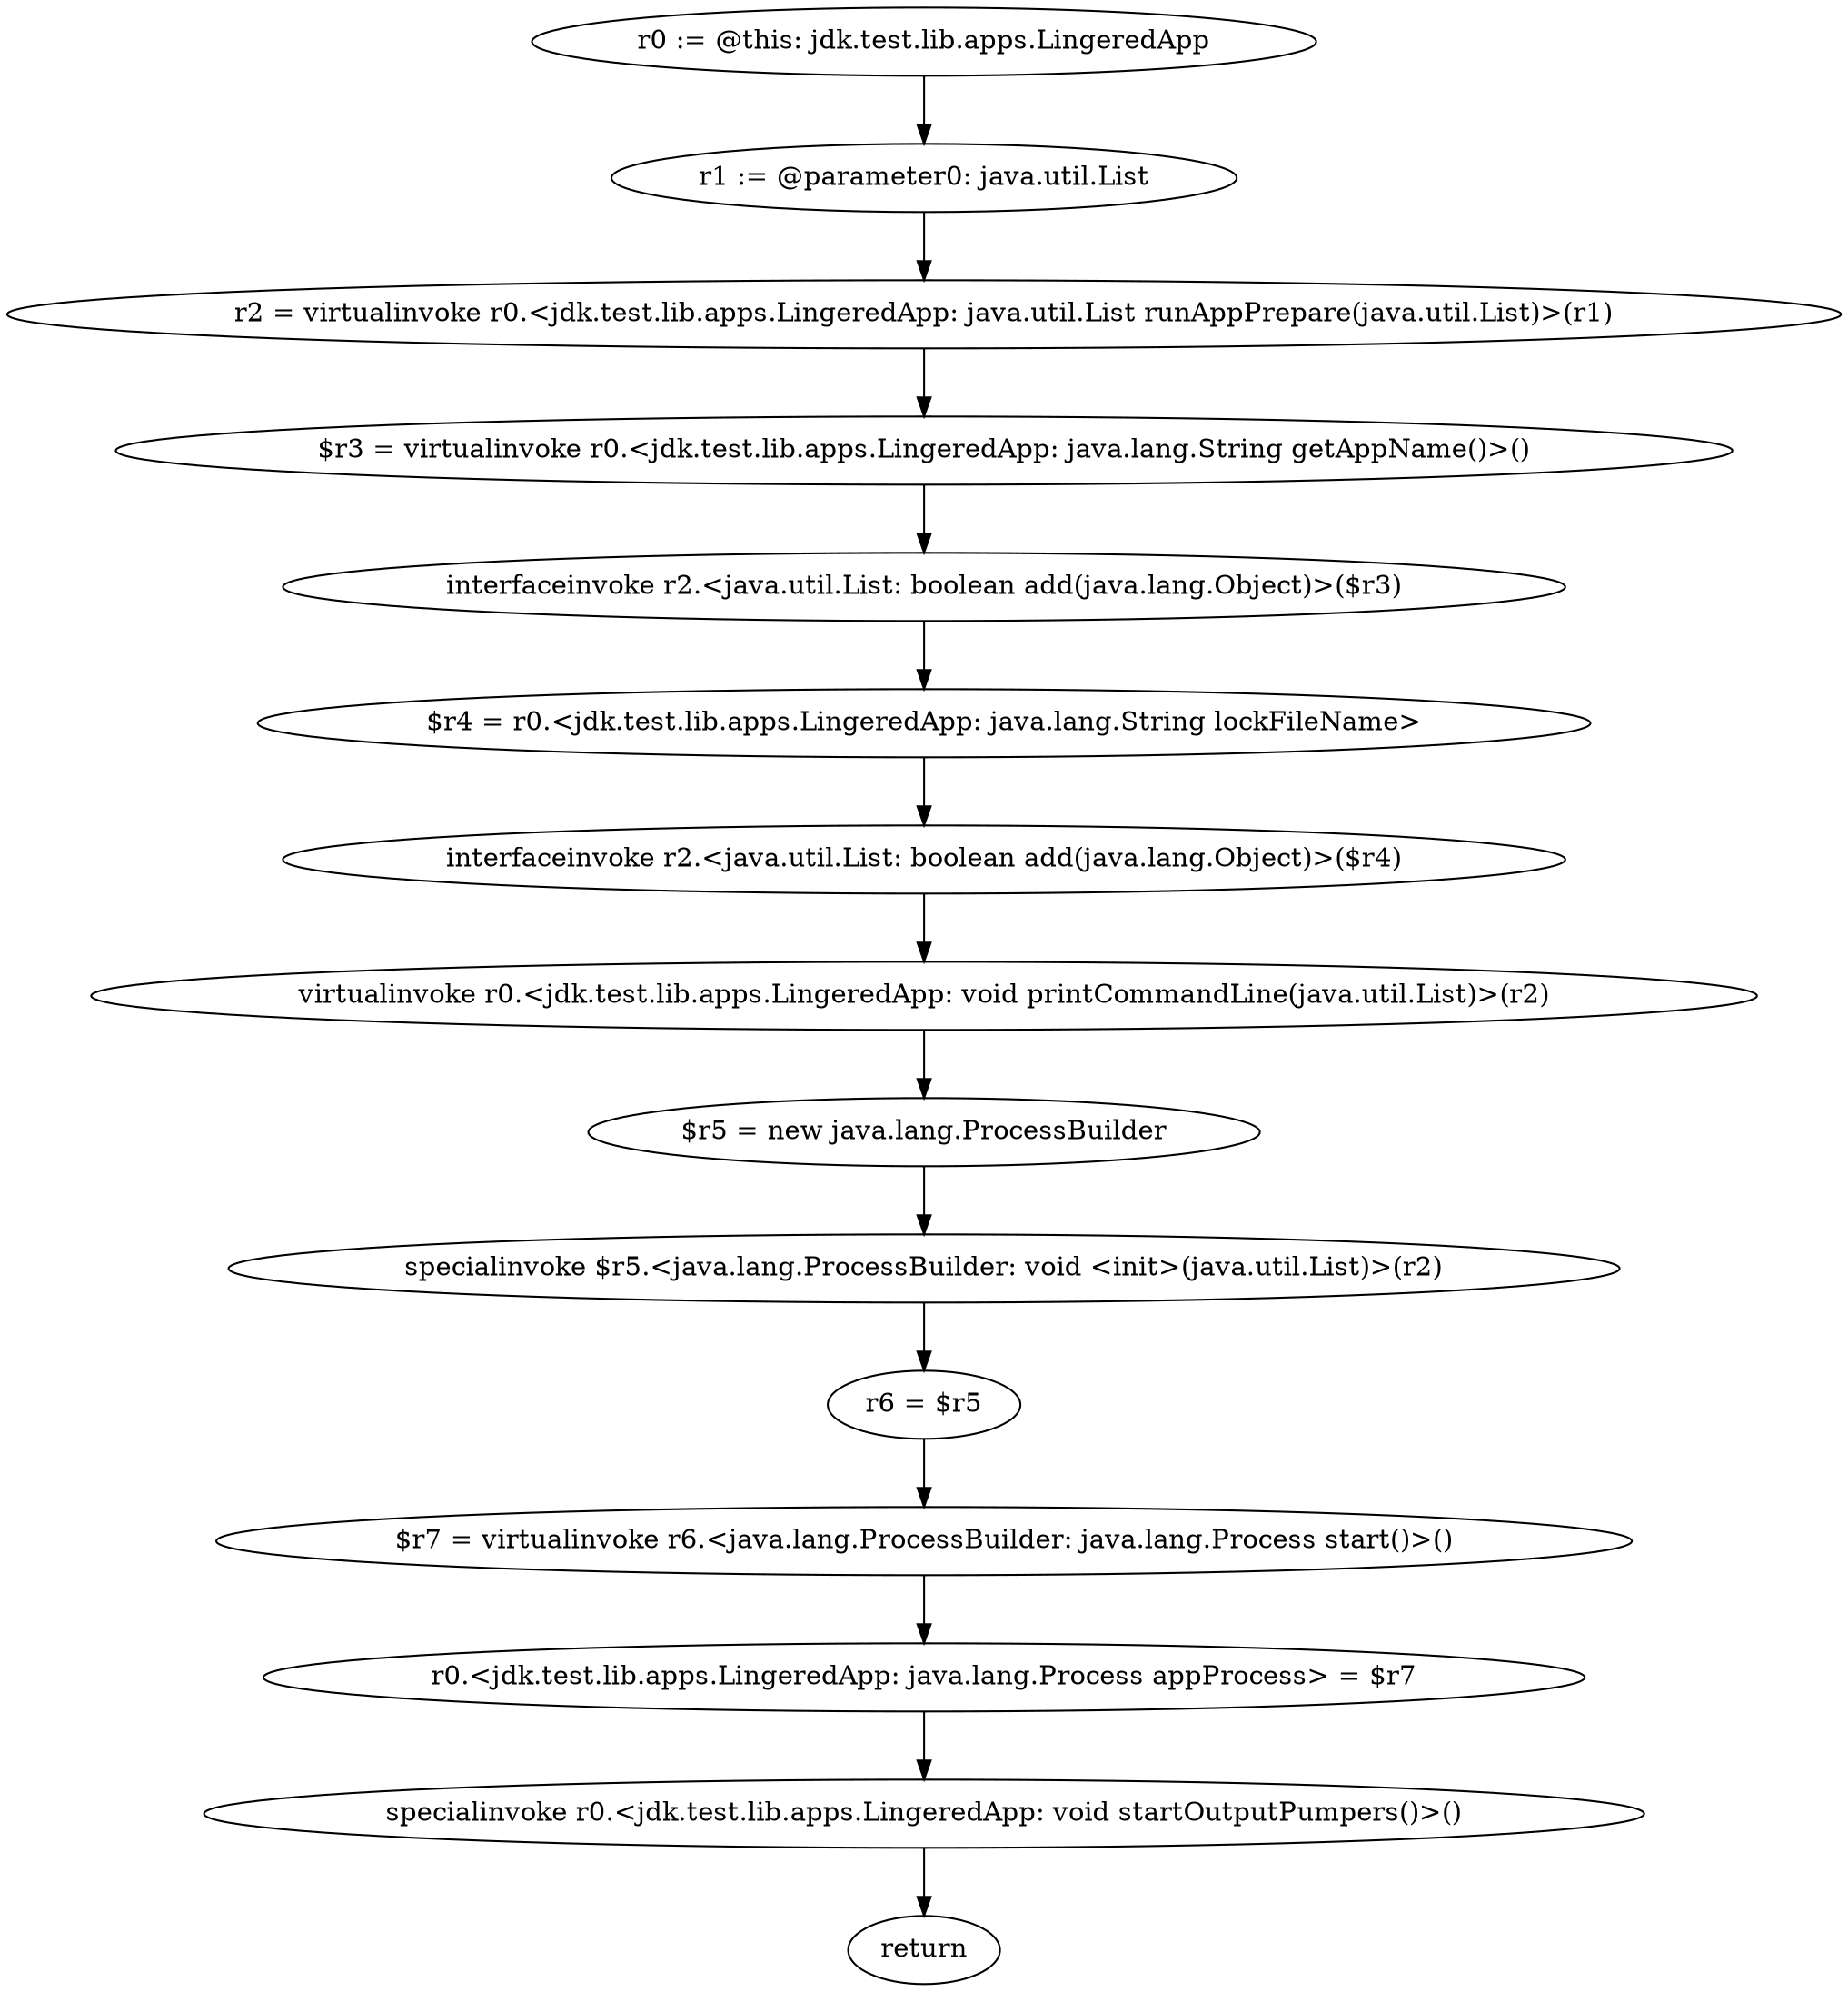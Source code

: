 digraph "unitGraph" {
    "r0 := @this: jdk.test.lib.apps.LingeredApp"
    "r1 := @parameter0: java.util.List"
    "r2 = virtualinvoke r0.<jdk.test.lib.apps.LingeredApp: java.util.List runAppPrepare(java.util.List)>(r1)"
    "$r3 = virtualinvoke r0.<jdk.test.lib.apps.LingeredApp: java.lang.String getAppName()>()"
    "interfaceinvoke r2.<java.util.List: boolean add(java.lang.Object)>($r3)"
    "$r4 = r0.<jdk.test.lib.apps.LingeredApp: java.lang.String lockFileName>"
    "interfaceinvoke r2.<java.util.List: boolean add(java.lang.Object)>($r4)"
    "virtualinvoke r0.<jdk.test.lib.apps.LingeredApp: void printCommandLine(java.util.List)>(r2)"
    "$r5 = new java.lang.ProcessBuilder"
    "specialinvoke $r5.<java.lang.ProcessBuilder: void <init>(java.util.List)>(r2)"
    "r6 = $r5"
    "$r7 = virtualinvoke r6.<java.lang.ProcessBuilder: java.lang.Process start()>()"
    "r0.<jdk.test.lib.apps.LingeredApp: java.lang.Process appProcess> = $r7"
    "specialinvoke r0.<jdk.test.lib.apps.LingeredApp: void startOutputPumpers()>()"
    "return"
    "r0 := @this: jdk.test.lib.apps.LingeredApp"->"r1 := @parameter0: java.util.List";
    "r1 := @parameter0: java.util.List"->"r2 = virtualinvoke r0.<jdk.test.lib.apps.LingeredApp: java.util.List runAppPrepare(java.util.List)>(r1)";
    "r2 = virtualinvoke r0.<jdk.test.lib.apps.LingeredApp: java.util.List runAppPrepare(java.util.List)>(r1)"->"$r3 = virtualinvoke r0.<jdk.test.lib.apps.LingeredApp: java.lang.String getAppName()>()";
    "$r3 = virtualinvoke r0.<jdk.test.lib.apps.LingeredApp: java.lang.String getAppName()>()"->"interfaceinvoke r2.<java.util.List: boolean add(java.lang.Object)>($r3)";
    "interfaceinvoke r2.<java.util.List: boolean add(java.lang.Object)>($r3)"->"$r4 = r0.<jdk.test.lib.apps.LingeredApp: java.lang.String lockFileName>";
    "$r4 = r0.<jdk.test.lib.apps.LingeredApp: java.lang.String lockFileName>"->"interfaceinvoke r2.<java.util.List: boolean add(java.lang.Object)>($r4)";
    "interfaceinvoke r2.<java.util.List: boolean add(java.lang.Object)>($r4)"->"virtualinvoke r0.<jdk.test.lib.apps.LingeredApp: void printCommandLine(java.util.List)>(r2)";
    "virtualinvoke r0.<jdk.test.lib.apps.LingeredApp: void printCommandLine(java.util.List)>(r2)"->"$r5 = new java.lang.ProcessBuilder";
    "$r5 = new java.lang.ProcessBuilder"->"specialinvoke $r5.<java.lang.ProcessBuilder: void <init>(java.util.List)>(r2)";
    "specialinvoke $r5.<java.lang.ProcessBuilder: void <init>(java.util.List)>(r2)"->"r6 = $r5";
    "r6 = $r5"->"$r7 = virtualinvoke r6.<java.lang.ProcessBuilder: java.lang.Process start()>()";
    "$r7 = virtualinvoke r6.<java.lang.ProcessBuilder: java.lang.Process start()>()"->"r0.<jdk.test.lib.apps.LingeredApp: java.lang.Process appProcess> = $r7";
    "r0.<jdk.test.lib.apps.LingeredApp: java.lang.Process appProcess> = $r7"->"specialinvoke r0.<jdk.test.lib.apps.LingeredApp: void startOutputPumpers()>()";
    "specialinvoke r0.<jdk.test.lib.apps.LingeredApp: void startOutputPumpers()>()"->"return";
}
